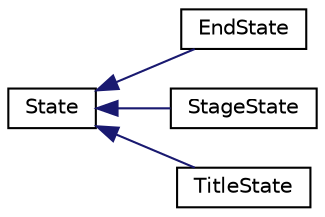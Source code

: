 digraph "Gráfico de Hierarquia de Classes"
{
  edge [fontname="Helvetica",fontsize="10",labelfontname="Helvetica",labelfontsize="10"];
  node [fontname="Helvetica",fontsize="10",shape=record];
  rankdir="LR";
  Node1 [label="State",height=0.2,width=0.4,color="black", fillcolor="white", style="filled",URL="$classState.html",tooltip="Classe virtual que modela um estado do jogo. "];
  Node1 -> Node2 [dir="back",color="midnightblue",fontsize="10",style="solid",fontname="Helvetica"];
  Node2 [label="EndState",height=0.2,width=0.4,color="black", fillcolor="white", style="filled",URL="$classEndState.html"];
  Node1 -> Node3 [dir="back",color="midnightblue",fontsize="10",style="solid",fontname="Helvetica"];
  Node3 [label="StageState",height=0.2,width=0.4,color="black", fillcolor="white", style="filled",URL="$classStageState.html"];
  Node1 -> Node4 [dir="back",color="midnightblue",fontsize="10",style="solid",fontname="Helvetica"];
  Node4 [label="TitleState",height=0.2,width=0.4,color="black", fillcolor="white", style="filled",URL="$classTitleState.html"];
}

